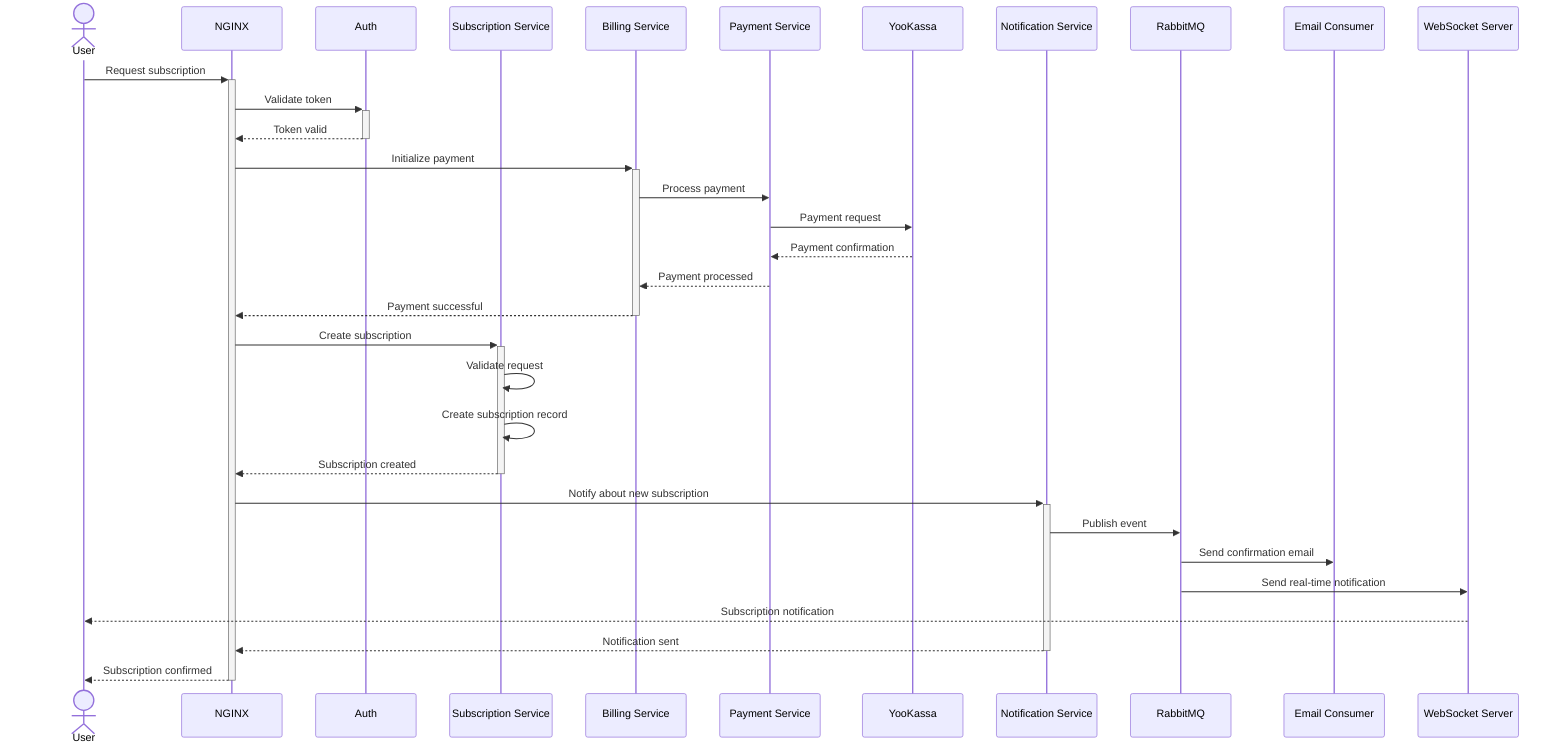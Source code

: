 sequenceDiagram
    actor User
    participant NGINX
    participant Auth
    participant Sub as Subscription Service
    participant Bill as Billing Service
    participant Pay as Payment Service
    participant YK as YooKassa
    participant Notif as Notification Service
    participant RMQ as RabbitMQ
    participant Email as Email Consumer
    participant WS as WebSocket Server

    User->>+NGINX: Request subscription
    NGINX->>+Auth: Validate token
    Auth-->>-NGINX: Token valid
    
    NGINX->>+Bill: Initialize payment
    Bill->>Pay: Process payment
    Pay->>YK: Payment request
    YK-->>Pay: Payment confirmation
    Pay-->>Bill: Payment processed
    Bill-->>-NGINX: Payment successful

    NGINX->>+Sub: Create subscription
    Sub->>Sub: Validate request
    Sub->>Sub: Create subscription record
    Sub-->>-NGINX: Subscription created

    NGINX->>+Notif: Notify about new subscription
    Notif->>RMQ: Publish event
    RMQ->>Email: Send confirmation email
    RMQ->>WS: Send real-time notification
    WS-->>User: Subscription notification
    Notif-->>-NGINX: Notification sent
    
    NGINX-->>-User: Subscription confirmed